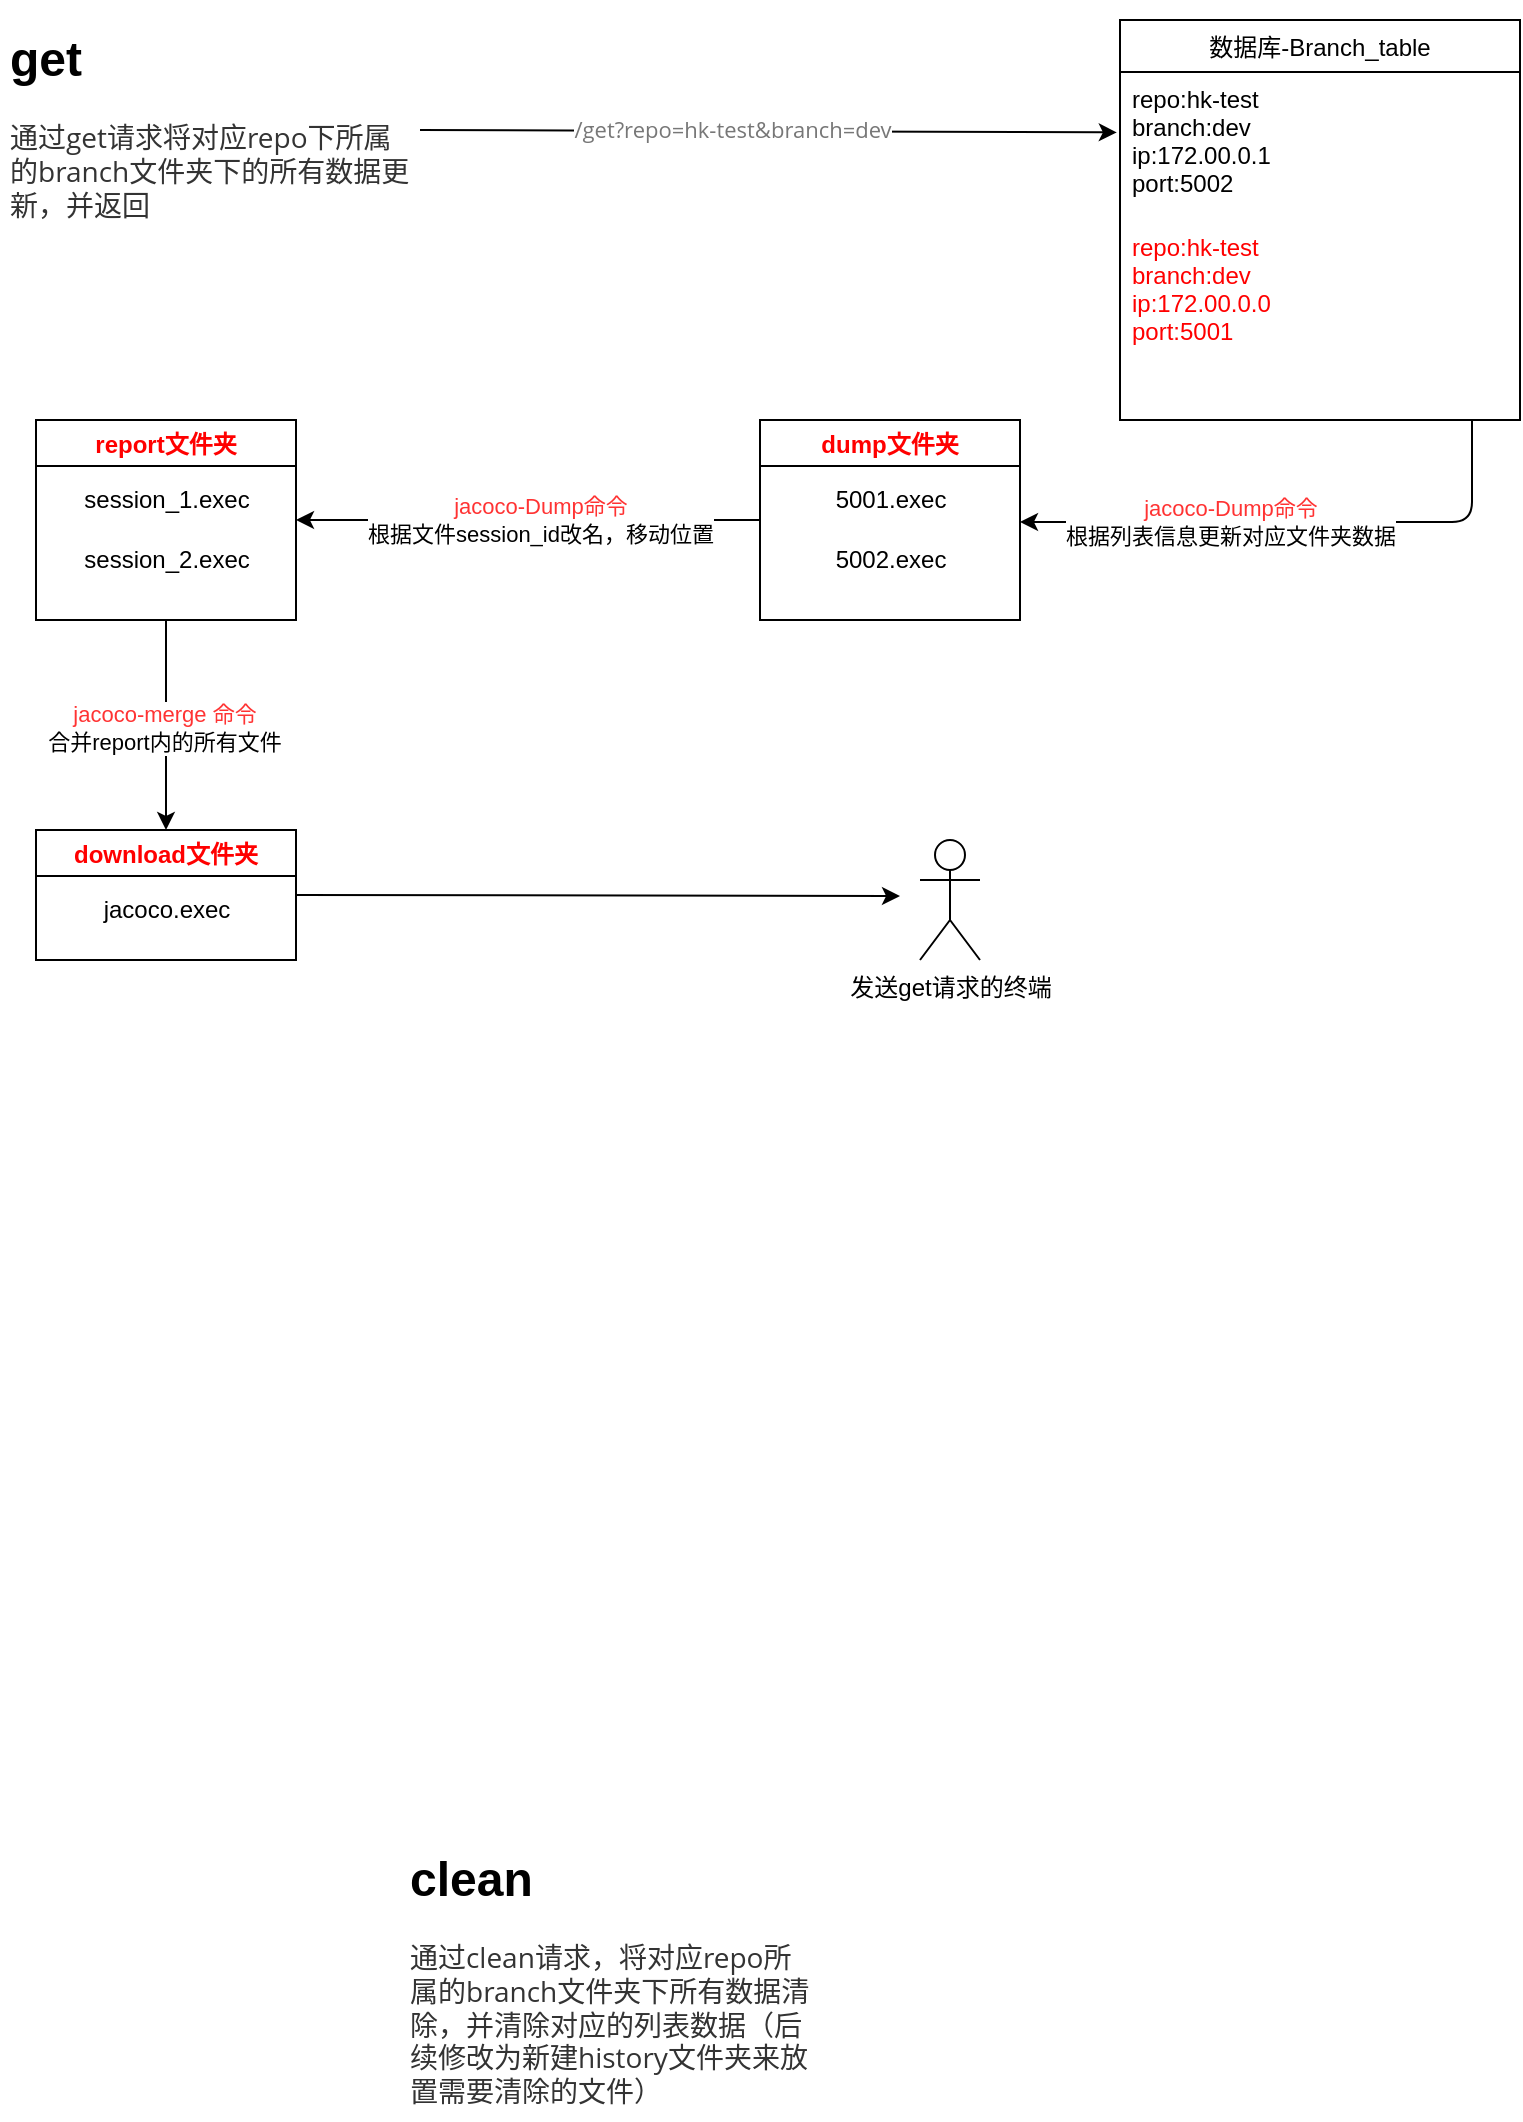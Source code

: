 <mxfile version="15.0.3" type="github">
  <diagram id="wY2WvxeMVmBYkjKR7pYi" name="Page-1">
    <mxGraphModel dx="1185" dy="621" grid="1" gridSize="10" guides="1" tooltips="1" connect="1" arrows="1" fold="1" page="1" pageScale="1" pageWidth="827" pageHeight="1169" math="0" shadow="0">
      <root>
        <mxCell id="0" />
        <mxCell id="1" parent="0" />
        <mxCell id="EiGylN75MUcMy38OjdG9-1" value="&lt;h1&gt;get&lt;/h1&gt;&lt;span style=&quot;color: rgb(51 , 51 , 51) ; font-family: &amp;#34;open sans&amp;#34; , &amp;#34;clear sans&amp;#34; , &amp;#34;helvetica neue&amp;#34; , &amp;#34;helvetica&amp;#34; , &amp;#34;arial&amp;#34; , sans-serif ; background-color: rgb(255 , 255 , 255)&quot;&gt;&lt;font style=&quot;font-size: 14px&quot;&gt;通过get请求将对应repo下所属的branch文件夹下的所有数据更新，并返回&lt;br&gt;&lt;/font&gt;&lt;/span&gt;" style="text;html=1;strokeColor=none;fillColor=none;spacing=5;spacingTop=-20;whiteSpace=wrap;overflow=hidden;rounded=0;" vertex="1" parent="1">
          <mxGeometry x="10" y="80" width="210" height="110" as="geometry" />
        </mxCell>
        <mxCell id="EiGylN75MUcMy38OjdG9-3" value="&lt;h1&gt;clean&lt;/h1&gt;&lt;span style=&quot;background-color: rgb(255 , 255 , 255)&quot;&gt;&lt;font&gt;&lt;font color=&quot;#333333&quot; face=&quot;open sans, clear sans, helvetica neue, helvetica, arial, sans-serif&quot;&gt;&lt;span style=&quot;font-size: 14px&quot;&gt;通过clean请求，将对应repo所属的branch文件夹下所有数据清除，并清除对应的列表数据（后续修改为新建history文件夹来放置需要清除的文件）&lt;/span&gt;&lt;/font&gt;&lt;br&gt;&lt;/font&gt;&lt;/span&gt;" style="text;html=1;strokeColor=none;fillColor=none;spacing=5;spacingTop=-20;whiteSpace=wrap;overflow=hidden;rounded=0;" vertex="1" parent="1">
          <mxGeometry x="210" y="990" width="210" height="140" as="geometry" />
        </mxCell>
        <mxCell id="EiGylN75MUcMy38OjdG9-4" value="数据库-Branch_table" style="swimlane;fontStyle=0;childLayout=stackLayout;horizontal=1;startSize=26;horizontalStack=0;resizeParent=1;resizeParentMax=0;resizeLast=0;collapsible=1;marginBottom=0;" vertex="1" parent="1">
          <mxGeometry x="570" y="80" width="200" height="200" as="geometry" />
        </mxCell>
        <mxCell id="EiGylN75MUcMy38OjdG9-5" value="repo:hk-test&#xa;branch:dev&#xa;ip:172.00.0.1&#xa;port:5002" style="text;strokeColor=none;fillColor=none;align=left;verticalAlign=top;spacingLeft=4;spacingRight=4;overflow=hidden;rotatable=0;points=[[0,0.5],[1,0.5]];portConstraint=eastwest;" vertex="1" parent="EiGylN75MUcMy38OjdG9-4">
          <mxGeometry y="26" width="200" height="74" as="geometry" />
        </mxCell>
        <mxCell id="EiGylN75MUcMy38OjdG9-6" value="repo:hk-test&#xa;branch:dev&#xa;ip:172.00.0.0&#xa;port:5001" style="text;strokeColor=none;fillColor=none;align=left;verticalAlign=top;spacingLeft=4;spacingRight=4;overflow=hidden;rotatable=0;points=[[0,0.5],[1,0.5]];portConstraint=eastwest;fontColor=#FF0000;" vertex="1" parent="EiGylN75MUcMy38OjdG9-4">
          <mxGeometry y="100" width="200" height="100" as="geometry" />
        </mxCell>
        <mxCell id="EiGylN75MUcMy38OjdG9-16" value="" style="endArrow=classic;html=1;fontColor=#FF0000;exitX=1;exitY=0.5;exitDx=0;exitDy=0;entryX=-0.008;entryY=0.408;entryDx=0;entryDy=0;entryPerimeter=0;" edge="1" parent="1" source="EiGylN75MUcMy38OjdG9-1" target="EiGylN75MUcMy38OjdG9-5">
          <mxGeometry width="50" height="50" relative="1" as="geometry">
            <mxPoint x="350" y="230" as="sourcePoint" />
            <mxPoint x="400" y="135" as="targetPoint" />
          </mxGeometry>
        </mxCell>
        <mxCell id="EiGylN75MUcMy38OjdG9-17" value="&lt;span style=&quot;color: rgb(119 , 119 , 119) ; font-family: &amp;#34;open sans&amp;#34; , &amp;#34;clear sans&amp;#34; , &amp;#34;helvetica neue&amp;#34; , &amp;#34;helvetica&amp;#34; , &amp;#34;arial&amp;#34; , sans-serif ; text-align: left&quot;&gt;/get?repo=hk-test&lt;/span&gt;&lt;span style=&quot;color: rgb(119 , 119 , 119) ; font-family: &amp;#34;open sans&amp;#34; , &amp;#34;clear sans&amp;#34; , &amp;#34;helvetica neue&amp;#34; , &amp;#34;helvetica&amp;#34; , &amp;#34;arial&amp;#34; , sans-serif ; text-align: left&quot;&gt;&amp;amp;branch=dev&lt;/span&gt;" style="edgeLabel;html=1;align=center;verticalAlign=middle;resizable=0;points=[];fontColor=#FF0000;" vertex="1" connectable="0" parent="EiGylN75MUcMy38OjdG9-16">
          <mxGeometry x="-0.107" y="3" relative="1" as="geometry">
            <mxPoint y="2" as="offset" />
          </mxGeometry>
        </mxCell>
        <mxCell id="EiGylN75MUcMy38OjdG9-20" value="" style="endArrow=classic;html=1;fontColor=#FF0000;" edge="1" parent="1">
          <mxGeometry width="50" height="50" relative="1" as="geometry">
            <mxPoint x="746" y="280" as="sourcePoint" />
            <mxPoint x="520" y="331" as="targetPoint" />
            <Array as="points">
              <mxPoint x="746" y="331" />
            </Array>
          </mxGeometry>
        </mxCell>
        <mxCell id="EiGylN75MUcMy38OjdG9-22" value="&lt;font color=&quot;#ff3333&quot;&gt;jacoco-Dump命令&lt;/font&gt;&lt;br&gt;&lt;font color=&quot;#000000&quot;&gt;根据列表信息更新对应文件夹数据&lt;/font&gt;" style="edgeLabel;html=1;align=center;verticalAlign=middle;resizable=0;points=[];fontColor=#FF0000;" vertex="1" connectable="0" parent="EiGylN75MUcMy38OjdG9-20">
          <mxGeometry x="0.29" y="3" relative="1" as="geometry">
            <mxPoint x="6" y="-3" as="offset" />
          </mxGeometry>
        </mxCell>
        <mxCell id="EiGylN75MUcMy38OjdG9-21" value="dump文件夹" style="swimlane;fontColor=#FF0000;" vertex="1" parent="1">
          <mxGeometry x="390" y="280" width="130" height="100" as="geometry" />
        </mxCell>
        <mxCell id="EiGylN75MUcMy38OjdG9-23" value="&lt;font color=&quot;#000000&quot;&gt;5001.exec&lt;/font&gt;" style="text;html=1;align=center;verticalAlign=middle;resizable=0;points=[];autosize=1;strokeColor=none;fontColor=#FF0000;" vertex="1" parent="EiGylN75MUcMy38OjdG9-21">
          <mxGeometry x="30" y="30" width="70" height="20" as="geometry" />
        </mxCell>
        <mxCell id="EiGylN75MUcMy38OjdG9-24" value="&lt;font color=&quot;#000000&quot;&gt;5002.exec&lt;/font&gt;" style="text;html=1;align=center;verticalAlign=middle;resizable=0;points=[];autosize=1;strokeColor=none;fontColor=#FF0000;" vertex="1" parent="EiGylN75MUcMy38OjdG9-21">
          <mxGeometry x="30" y="60" width="70" height="20" as="geometry" />
        </mxCell>
        <mxCell id="EiGylN75MUcMy38OjdG9-25" value="report文件夹" style="swimlane;fontColor=#FF0000;" vertex="1" parent="1">
          <mxGeometry x="28" y="280" width="130" height="100" as="geometry" />
        </mxCell>
        <mxCell id="EiGylN75MUcMy38OjdG9-26" value="&lt;font color=&quot;#000000&quot;&gt;session_1.exec&lt;/font&gt;" style="text;html=1;align=center;verticalAlign=middle;resizable=0;points=[];autosize=1;strokeColor=none;fontColor=#FF0000;" vertex="1" parent="EiGylN75MUcMy38OjdG9-25">
          <mxGeometry x="15" y="30" width="100" height="20" as="geometry" />
        </mxCell>
        <mxCell id="EiGylN75MUcMy38OjdG9-27" value="&lt;span style=&quot;color: rgb(0 , 0 , 0)&quot;&gt;session_2&lt;/span&gt;&lt;font color=&quot;#000000&quot;&gt;.exec&lt;/font&gt;" style="text;html=1;align=center;verticalAlign=middle;resizable=0;points=[];autosize=1;strokeColor=none;fontColor=#FF0000;" vertex="1" parent="EiGylN75MUcMy38OjdG9-25">
          <mxGeometry x="15" y="60" width="100" height="20" as="geometry" />
        </mxCell>
        <mxCell id="EiGylN75MUcMy38OjdG9-28" value="" style="endArrow=classic;html=1;fontColor=#FF0000;exitX=0;exitY=0.5;exitDx=0;exitDy=0;entryX=1;entryY=0.5;entryDx=0;entryDy=0;" edge="1" parent="1" source="EiGylN75MUcMy38OjdG9-21" target="EiGylN75MUcMy38OjdG9-25">
          <mxGeometry width="50" height="50" relative="1" as="geometry">
            <mxPoint x="350" y="310" as="sourcePoint" />
            <mxPoint x="400" y="260" as="targetPoint" />
          </mxGeometry>
        </mxCell>
        <mxCell id="EiGylN75MUcMy38OjdG9-29" value="&lt;font color=&quot;#ff3333&quot;&gt;jacoco-Dump命令&lt;/font&gt;&lt;br&gt;&lt;font color=&quot;#000000&quot;&gt;根据文件session_id改名，移动位置&lt;/font&gt;" style="edgeLabel;html=1;align=center;verticalAlign=middle;resizable=0;points=[];fontColor=#FF0000;" vertex="1" connectable="0" parent="EiGylN75MUcMy38OjdG9-28">
          <mxGeometry x="0.251" y="1" relative="1" as="geometry">
            <mxPoint x="35" y="-1" as="offset" />
          </mxGeometry>
        </mxCell>
        <mxCell id="EiGylN75MUcMy38OjdG9-30" value="download文件夹" style="swimlane;fontColor=#FF0000;" vertex="1" parent="1">
          <mxGeometry x="28" y="485" width="130" height="65" as="geometry" />
        </mxCell>
        <mxCell id="EiGylN75MUcMy38OjdG9-31" value="&lt;font color=&quot;#000000&quot;&gt;jacoco.exec&lt;/font&gt;" style="text;html=1;align=center;verticalAlign=middle;resizable=0;points=[];autosize=1;strokeColor=none;fontColor=#FF0000;" vertex="1" parent="EiGylN75MUcMy38OjdG9-30">
          <mxGeometry x="25" y="30" width="80" height="20" as="geometry" />
        </mxCell>
        <mxCell id="EiGylN75MUcMy38OjdG9-33" value="" style="endArrow=classic;html=1;fontColor=#FF0000;exitX=0.5;exitY=1;exitDx=0;exitDy=0;entryX=0.5;entryY=0;entryDx=0;entryDy=0;" edge="1" parent="1" source="EiGylN75MUcMy38OjdG9-25" target="EiGylN75MUcMy38OjdG9-30">
          <mxGeometry width="50" height="50" relative="1" as="geometry">
            <mxPoint x="298" y="290" as="sourcePoint" />
            <mxPoint x="348" y="240" as="targetPoint" />
          </mxGeometry>
        </mxCell>
        <mxCell id="EiGylN75MUcMy38OjdG9-34" value="&lt;font color=&quot;#ff3333&quot;&gt;jacoco-&lt;span style=&quot;font-size: 11px&quot;&gt;merge&amp;nbsp;&lt;/span&gt;命令&lt;/font&gt;&lt;br&gt;&lt;font color=&quot;#000000&quot;&gt;合并report内的所有文件&lt;/font&gt;" style="edgeLabel;html=1;align=center;verticalAlign=middle;resizable=0;points=[];fontColor=#FF0000;" vertex="1" connectable="0" parent="EiGylN75MUcMy38OjdG9-33">
          <mxGeometry x="0.216" y="-1" relative="1" as="geometry">
            <mxPoint y="-10" as="offset" />
          </mxGeometry>
        </mxCell>
        <mxCell id="EiGylN75MUcMy38OjdG9-36" value="" style="endArrow=classic;html=1;fontColor=#FF0000;exitX=1;exitY=0.5;exitDx=0;exitDy=0;" edge="1" parent="1" source="EiGylN75MUcMy38OjdG9-30">
          <mxGeometry width="50" height="50" relative="1" as="geometry">
            <mxPoint x="340" y="290" as="sourcePoint" />
            <mxPoint x="460" y="518" as="targetPoint" />
          </mxGeometry>
        </mxCell>
        <mxCell id="EiGylN75MUcMy38OjdG9-37" value="&lt;font color=&quot;#000000&quot;&gt;发送get请求的终端&lt;/font&gt;" style="shape=umlActor;verticalLabelPosition=bottom;verticalAlign=top;html=1;outlineConnect=0;fontColor=#FF0000;" vertex="1" parent="1">
          <mxGeometry x="470" y="490" width="30" height="60" as="geometry" />
        </mxCell>
      </root>
    </mxGraphModel>
  </diagram>
</mxfile>
